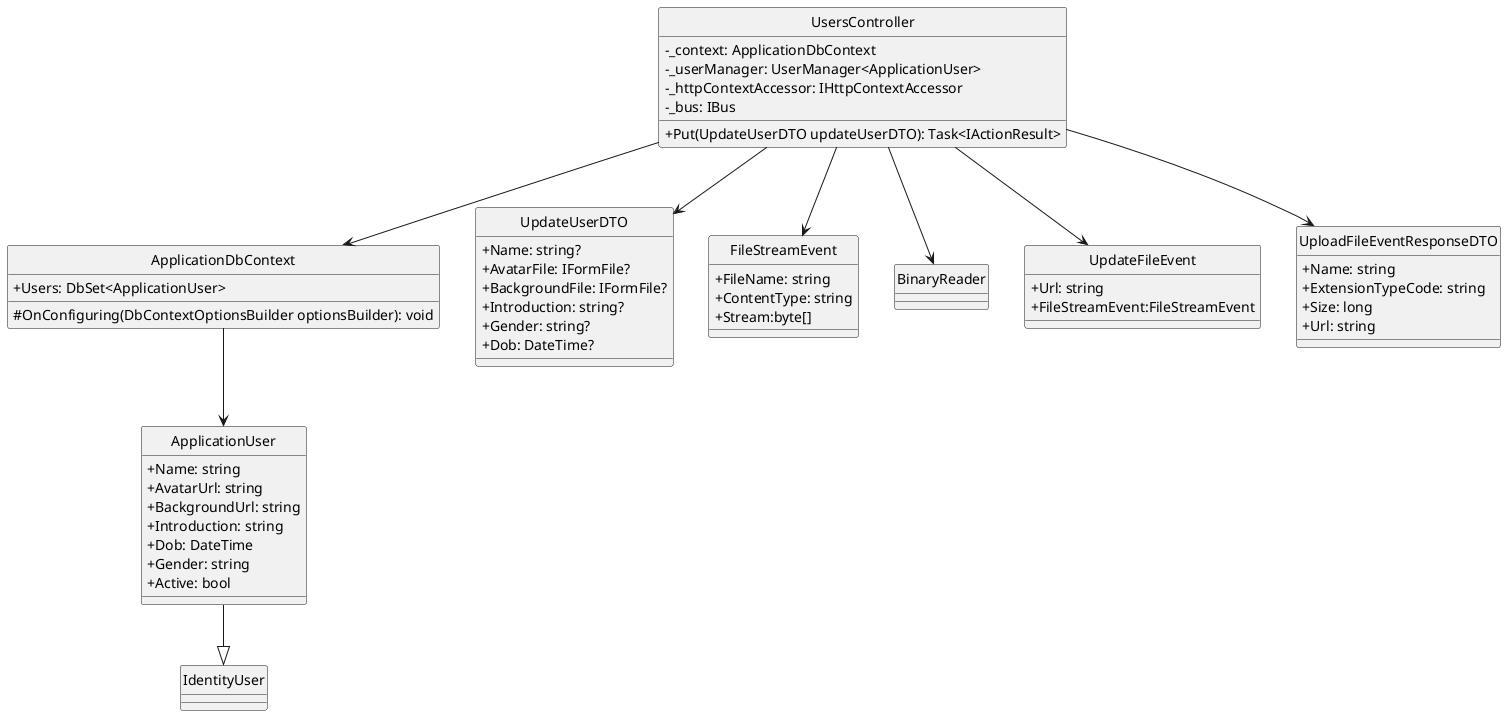 @startuml updateUser
hide circle
skinparam classAttributeIconSize 0
class UsersController {
    - _context: ApplicationDbContext
    - _userManager: UserManager<ApplicationUser>
    - _httpContextAccessor: IHttpContextAccessor
    - _bus: IBus
    + Put(UpdateUserDTO updateUserDTO): Task<IActionResult>
}

class ApplicationDbContext {
    +Users: DbSet<ApplicationUser>
    #OnConfiguring(DbContextOptionsBuilder optionsBuilder): void
}


class UpdateUserDTO {
    +Name: string?
    +AvatarFile: IFormFile?
    +BackgroundFile: IFormFile?
    +Introduction: string?
    +Gender: string?
    +Dob: DateTime?
}

class FileStreamEvent
{
    +FileName: string
    +ContentType: string
    +Stream:byte[]
}
class BinaryReader
class UpdateFileEvent{
    +Url: string
    +FileStreamEvent:FileStreamEvent
}

class UploadFileEventResponseDTO{
    +Name: string
    +ExtensionTypeCode: string
    +Size: long
    +Url: string
}

class ApplicationUser {
    +Name: string
    +AvatarUrl: string
    +BackgroundUrl: string
    +Introduction: string
    +Dob: DateTime
    +Gender: string
    +Active: bool
}

class IdentityUser

UsersController --> ApplicationDbContext
UsersController --> UpdateUserDTO
UsersController --> BinaryReader
UsersController --> FileStreamEvent
UsersController --> UpdateFileEvent
UsersController --> UploadFileEventResponseDTO
ApplicationDbContext --> ApplicationUser
ApplicationUser --|> IdentityUser
@enduml